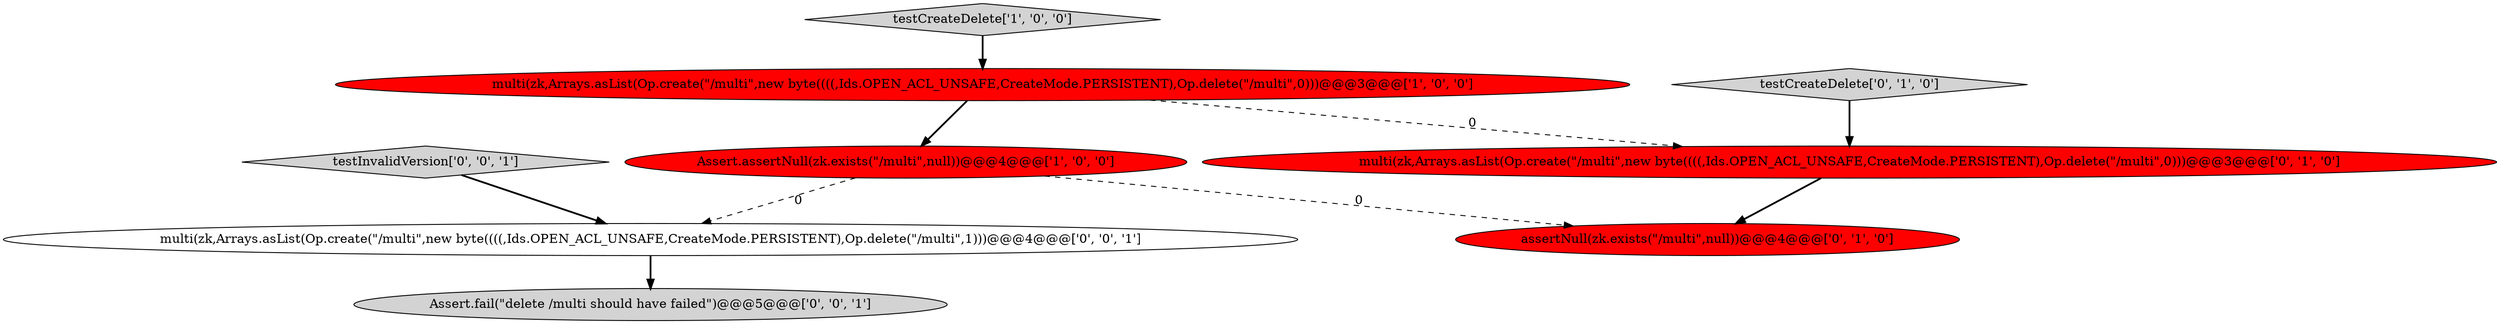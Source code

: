 digraph {
6 [style = filled, label = "testInvalidVersion['0', '0', '1']", fillcolor = lightgray, shape = diamond image = "AAA0AAABBB3BBB"];
0 [style = filled, label = "multi(zk,Arrays.asList(Op.create(\"/multi\",new byte((((,Ids.OPEN_ACL_UNSAFE,CreateMode.PERSISTENT),Op.delete(\"/multi\",0)))@@@3@@@['1', '0', '0']", fillcolor = red, shape = ellipse image = "AAA1AAABBB1BBB"];
1 [style = filled, label = "Assert.assertNull(zk.exists(\"/multi\",null))@@@4@@@['1', '0', '0']", fillcolor = red, shape = ellipse image = "AAA1AAABBB1BBB"];
7 [style = filled, label = "multi(zk,Arrays.asList(Op.create(\"/multi\",new byte((((,Ids.OPEN_ACL_UNSAFE,CreateMode.PERSISTENT),Op.delete(\"/multi\",1)))@@@4@@@['0', '0', '1']", fillcolor = white, shape = ellipse image = "AAA0AAABBB3BBB"];
8 [style = filled, label = "Assert.fail(\"delete /multi should have failed\")@@@5@@@['0', '0', '1']", fillcolor = lightgray, shape = ellipse image = "AAA0AAABBB3BBB"];
2 [style = filled, label = "testCreateDelete['1', '0', '0']", fillcolor = lightgray, shape = diamond image = "AAA0AAABBB1BBB"];
4 [style = filled, label = "testCreateDelete['0', '1', '0']", fillcolor = lightgray, shape = diamond image = "AAA0AAABBB2BBB"];
5 [style = filled, label = "multi(zk,Arrays.asList(Op.create(\"/multi\",new byte((((,Ids.OPEN_ACL_UNSAFE,CreateMode.PERSISTENT),Op.delete(\"/multi\",0)))@@@3@@@['0', '1', '0']", fillcolor = red, shape = ellipse image = "AAA1AAABBB2BBB"];
3 [style = filled, label = "assertNull(zk.exists(\"/multi\",null))@@@4@@@['0', '1', '0']", fillcolor = red, shape = ellipse image = "AAA1AAABBB2BBB"];
5->3 [style = bold, label=""];
2->0 [style = bold, label=""];
1->3 [style = dashed, label="0"];
1->7 [style = dashed, label="0"];
6->7 [style = bold, label=""];
0->5 [style = dashed, label="0"];
7->8 [style = bold, label=""];
4->5 [style = bold, label=""];
0->1 [style = bold, label=""];
}
